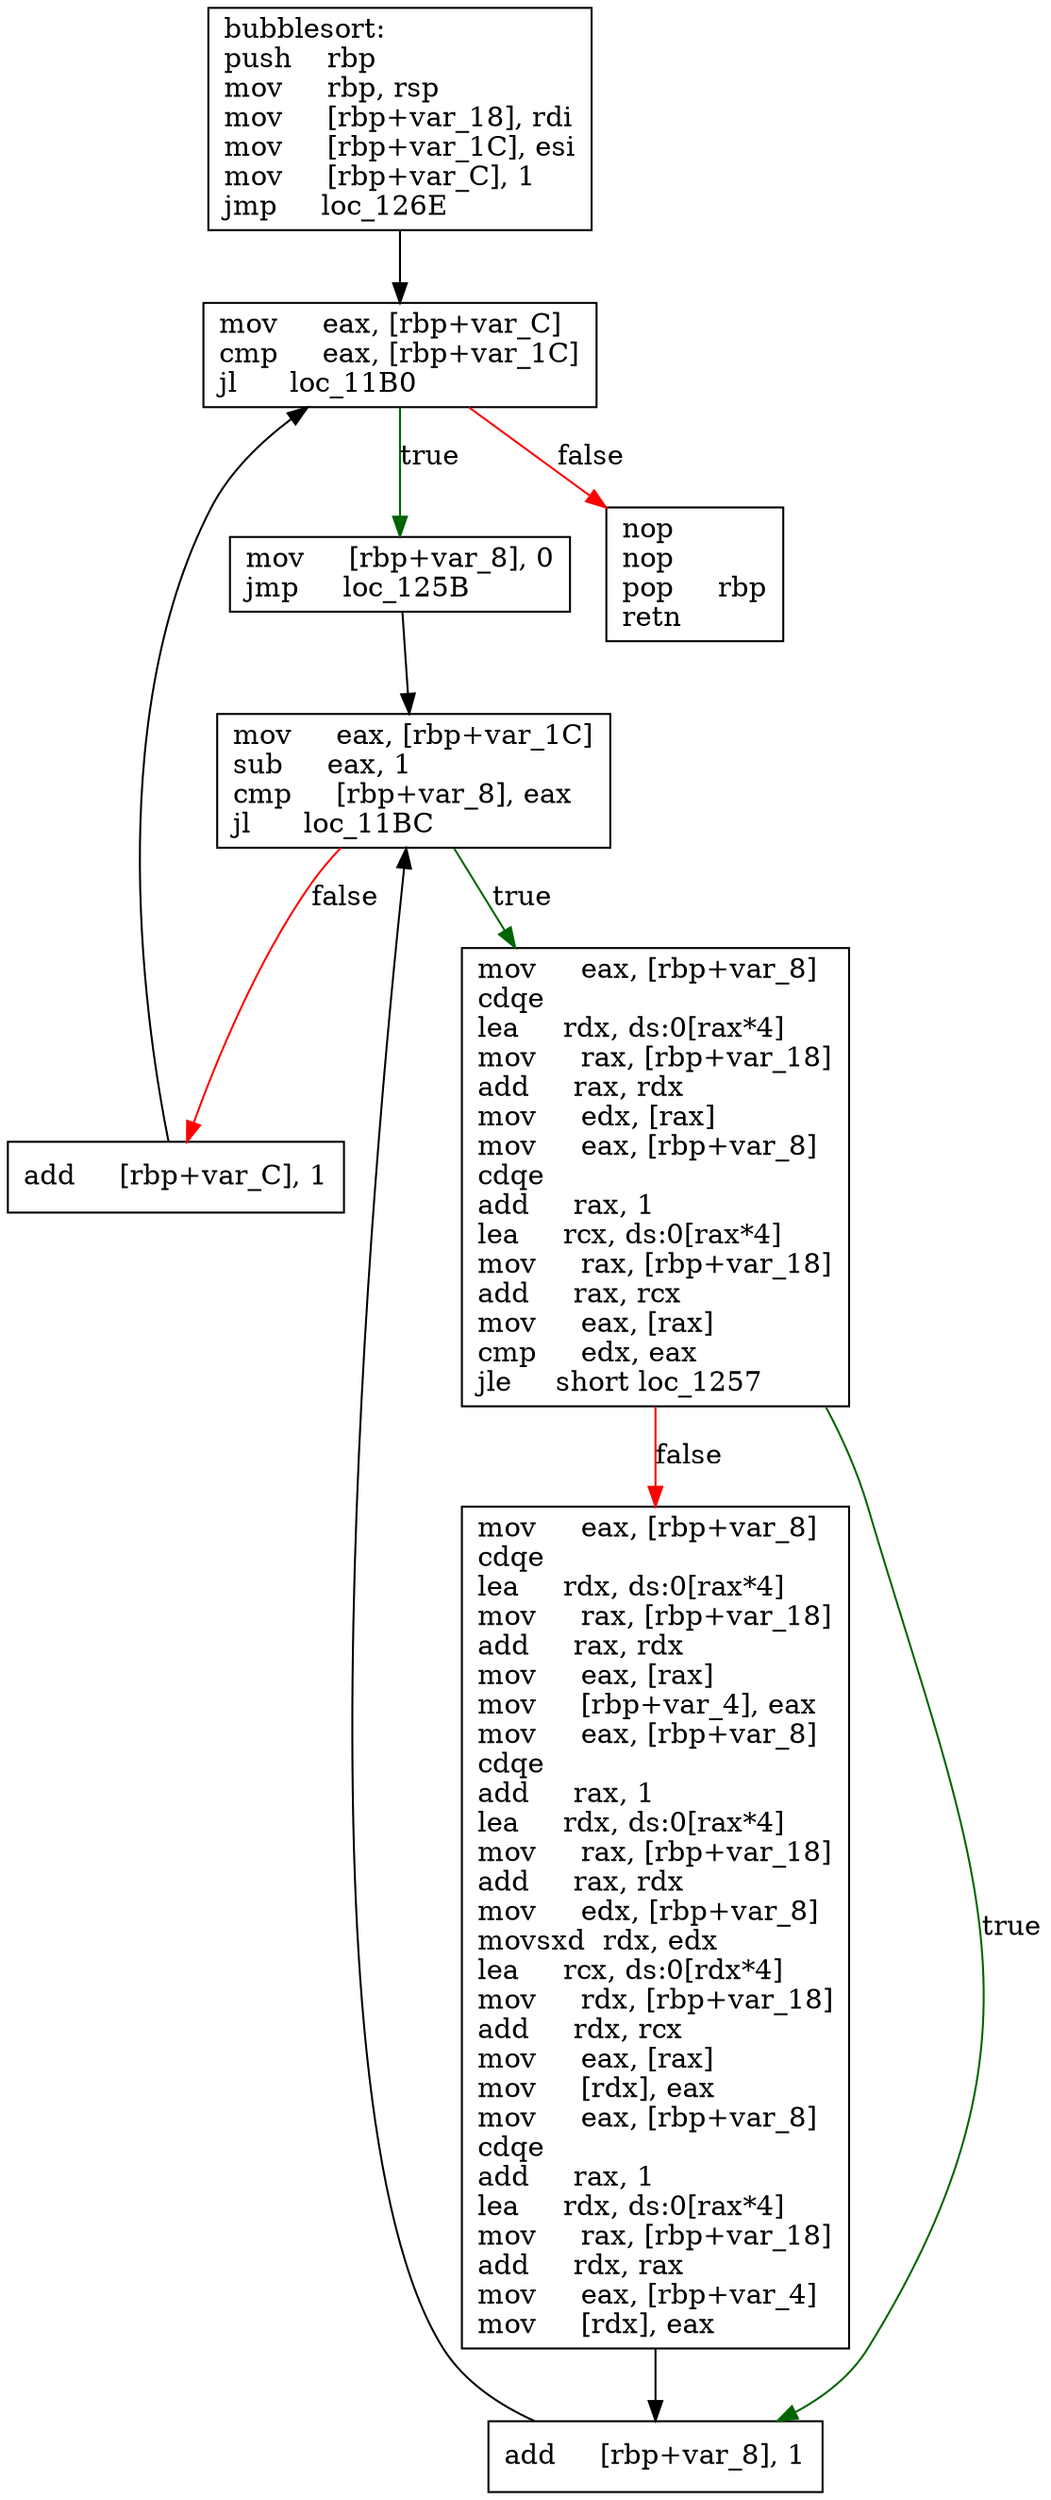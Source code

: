 digraph "bubblesort" {
	graph [
	];
	node [
		shape = "box"
	];
	edge [
	];
	"0" [
		label = "bubblesort:\lpush    rbp\lmov     rbp, rsp\lmov     [rbp+var_18], rdi\lmov     [rbp+var_1C], esi\lmov     [rbp+var_C], 1\ljmp     loc_126E\l"
	];
	"1" [
		label = "mov     [rbp+var_8], 0\ljmp     loc_125B\l"
	];
	"2" [
		label = "mov     eax, [rbp+var_8]\lcdqe\llea     rdx, ds:0[rax*4]\lmov     rax, [rbp+var_18]\ladd     rax, rdx\lmov     edx, [rax]\lmov     eax, [rbp+var_8]\lcdqe\ladd     rax, 1\llea     rcx, ds:0[rax*4]\lmov     rax, [rbp+var_18]\ladd     rax, rcx\lmov     eax, [rax]\lcmp     edx, eax\ljle     short loc_1257\l"
	];
	"3" [
		label = "mov     eax, [rbp+var_8]\lcdqe\llea     rdx, ds:0[rax*4]\lmov     rax, [rbp+var_18]\ladd     rax, rdx\lmov     eax, [rax]\lmov     [rbp+var_4], eax\lmov     eax, [rbp+var_8]\lcdqe\ladd     rax, 1\llea     rdx, ds:0[rax*4]\lmov     rax, [rbp+var_18]\ladd     rax, rdx\lmov     edx, [rbp+var_8]\lmovsxd  rdx, edx\llea     rcx, ds:0[rdx*4]\lmov     rdx, [rbp+var_18]\ladd     rdx, rcx\lmov     eax, [rax]\lmov     [rdx], eax\lmov     eax, [rbp+var_8]\lcdqe\ladd     rax, 1\llea     rdx, ds:0[rax*4]\lmov     rax, [rbp+var_18]\ladd     rdx, rax\lmov     eax, [rbp+var_4]\lmov     [rdx], eax\l"
	];
	"4" [
		label = "add     [rbp+var_8], 1\l"
	];
	"5" [
		label = "mov     eax, [rbp+var_1C]\lsub     eax, 1\lcmp     [rbp+var_8], eax\ljl      loc_11BC\l"
	];
	"6" [
		label = "add     [rbp+var_C], 1\l"
	];
	"7" [
		label = "mov     eax, [rbp+var_C]\lcmp     eax, [rbp+var_1C]\ljl      loc_11B0\l"
	];
	"8" [
		label = "nop\lnop\lpop     rbp\lretn\l"
	];
// node 0
	"0" -> "7" [ ];
// node 1
	"1" -> "5" [ ];
// node 2
	"2" -> "3" [ label = "false", color = red ];
	"2" -> "4" [ label = "true", color = darkgreen ];
// node 3
	"3" -> "4" [ ];
// node 4
	"4" -> "5" [ ];
// node 5
	"5" -> "2" [ label = "true", color = darkgreen ];
	"5" -> "6" [ label = "false", color = red ];
// node 6
	"6" -> "7" [ ];
// node 7
	"7" -> "1" [ label = "true", color = darkgreen ];
	"7" -> "8" [ label = "false", color = red ];
// node 8
}
